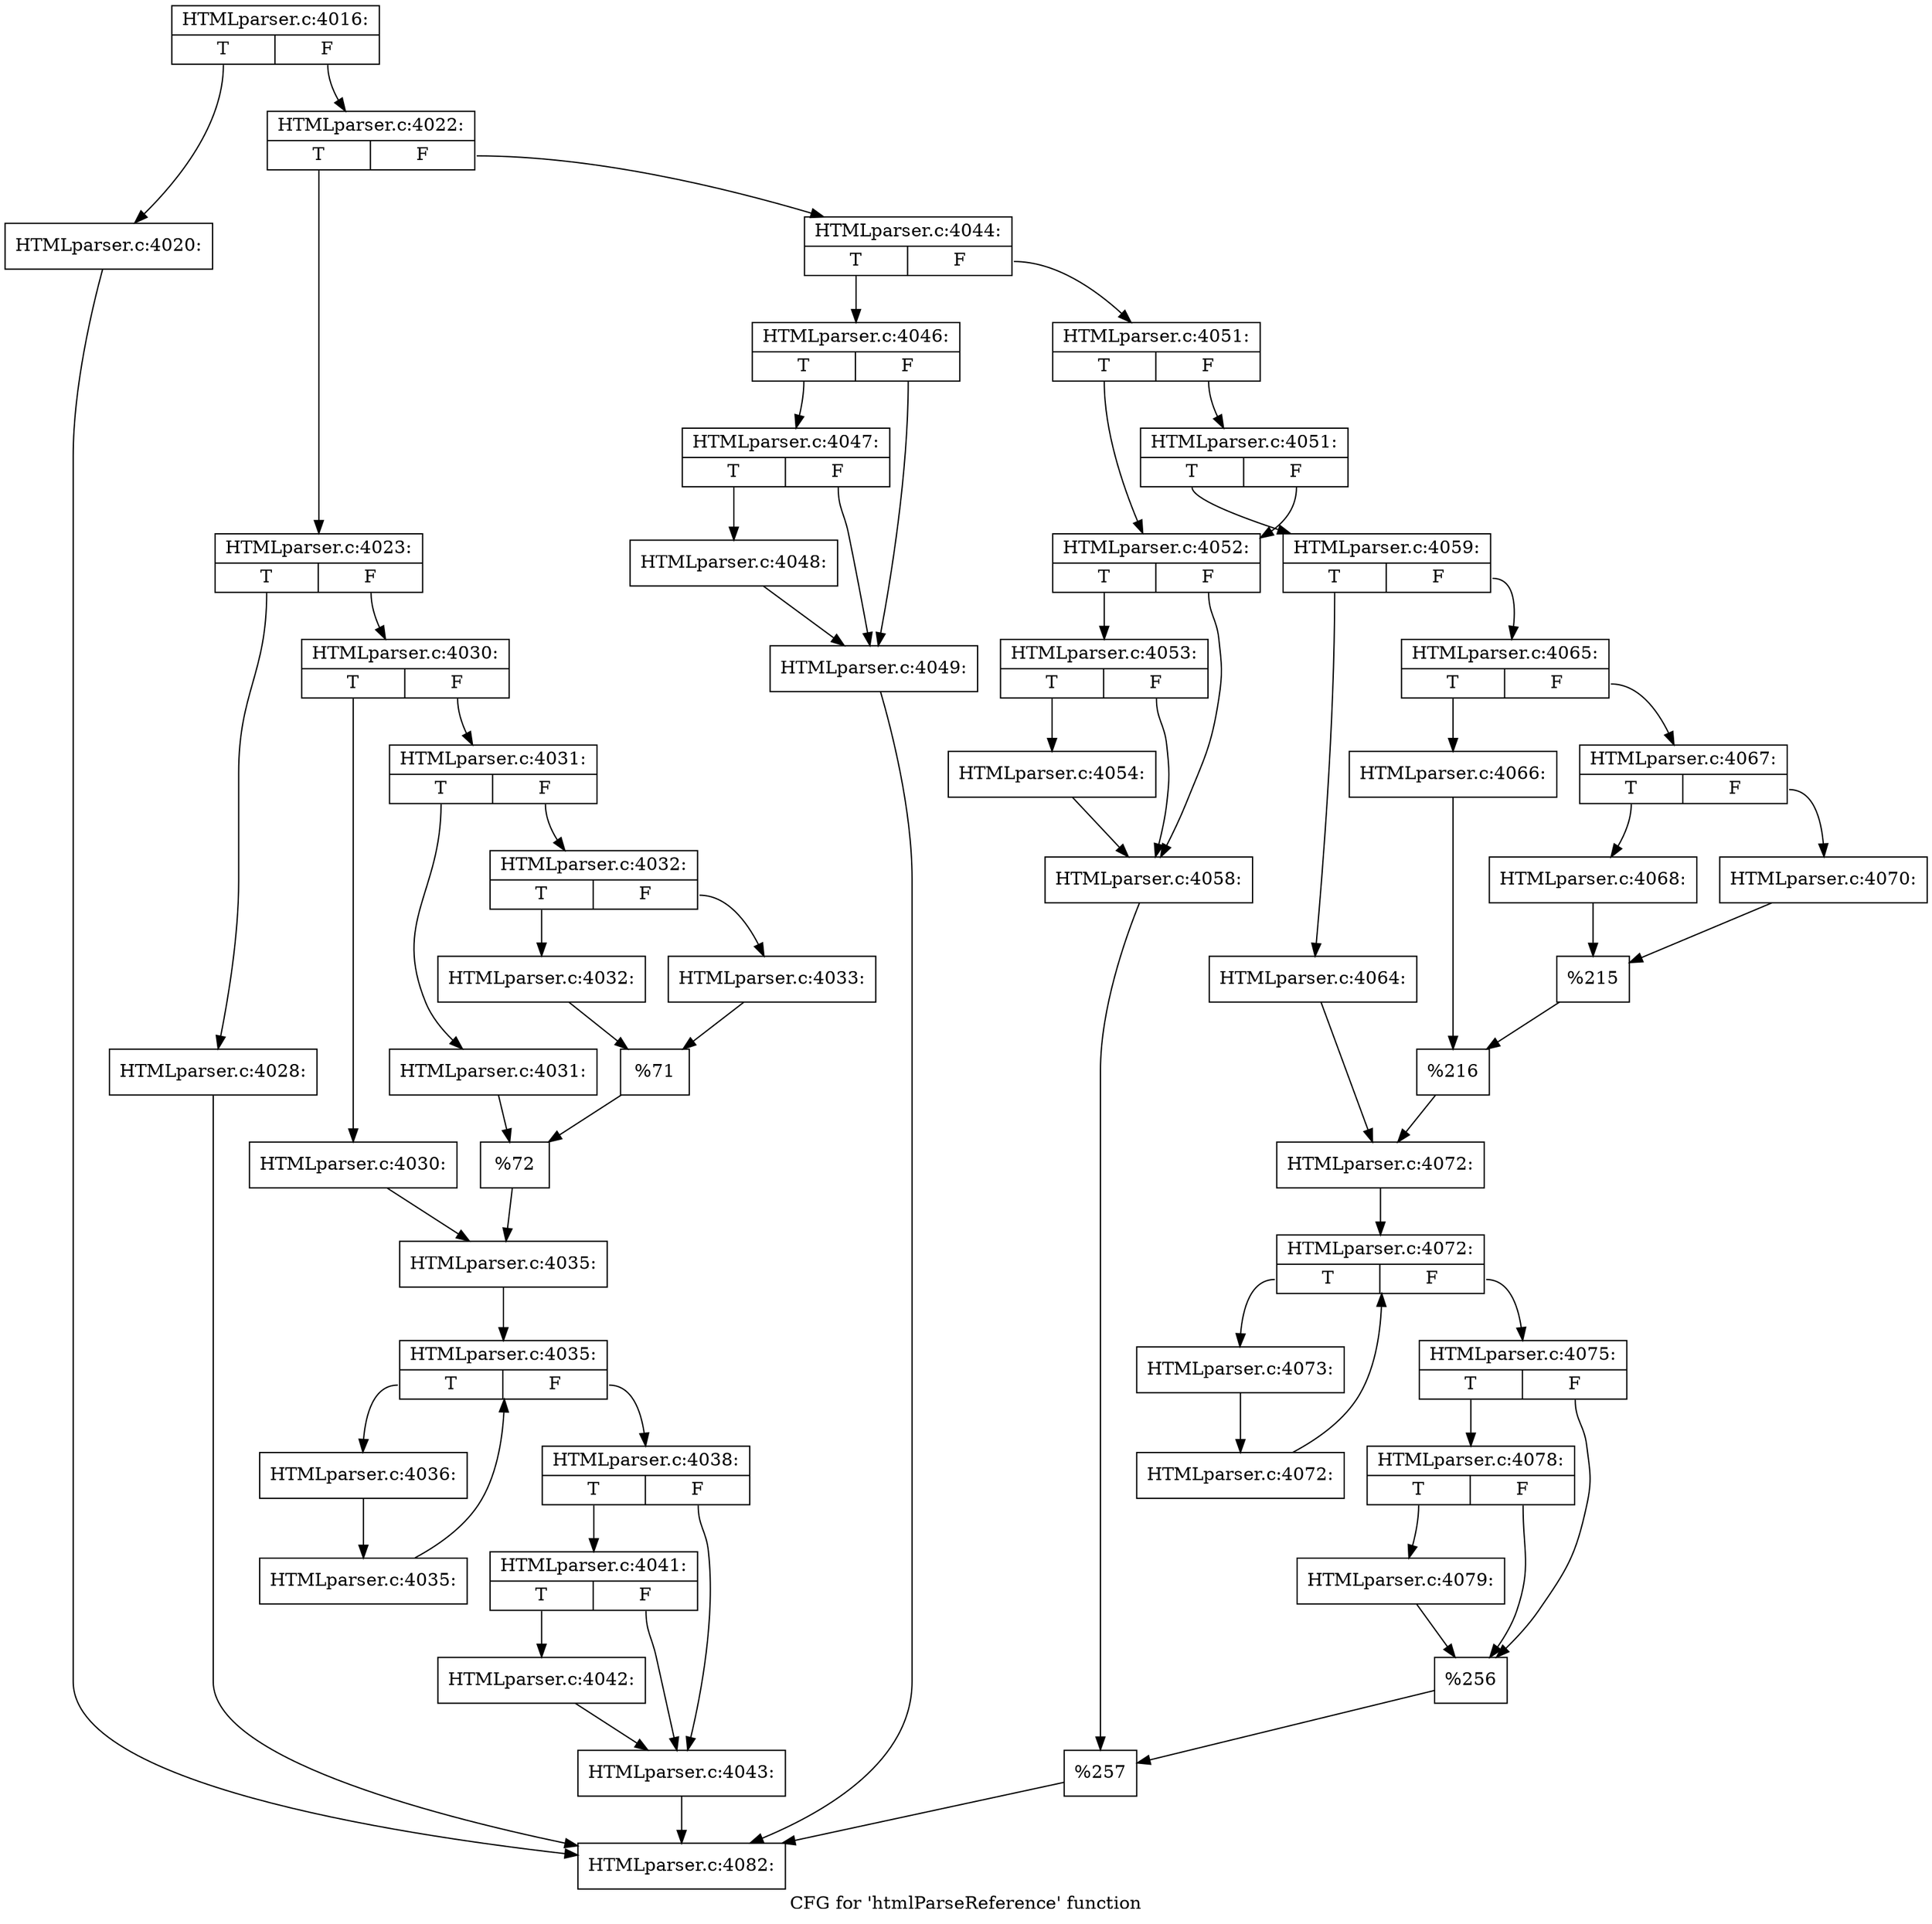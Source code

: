 digraph "CFG for 'htmlParseReference' function" {
	label="CFG for 'htmlParseReference' function";

	Node0x3be0770 [shape=record,label="{HTMLparser.c:4016:|{<s0>T|<s1>F}}"];
	Node0x3be0770:s0 -> Node0x3fd46b0;
	Node0x3be0770:s1 -> Node0x3fd4700;
	Node0x3fd46b0 [shape=record,label="{HTMLparser.c:4020:}"];
	Node0x3fd46b0 -> Node0x3fd4dc0;
	Node0x3fd4700 [shape=record,label="{HTMLparser.c:4022:|{<s0>T|<s1>F}}"];
	Node0x3fd4700:s0 -> Node0x3fd4d70;
	Node0x3fd4700:s1 -> Node0x3fd4e10;
	Node0x3fd4d70 [shape=record,label="{HTMLparser.c:4023:|{<s0>T|<s1>F}}"];
	Node0x3fd4d70:s0 -> Node0x3fd5fe0;
	Node0x3fd4d70:s1 -> Node0x3fd6030;
	Node0x3fd5fe0 [shape=record,label="{HTMLparser.c:4028:}"];
	Node0x3fd5fe0 -> Node0x3fd4dc0;
	Node0x3fd6030 [shape=record,label="{HTMLparser.c:4030:|{<s0>T|<s1>F}}"];
	Node0x3fd6030:s0 -> Node0x3fd63e0;
	Node0x3fd6030:s1 -> Node0x3fd6480;
	Node0x3fd63e0 [shape=record,label="{HTMLparser.c:4030:}"];
	Node0x3fd63e0 -> Node0x3fd6430;
	Node0x3fd6480 [shape=record,label="{HTMLparser.c:4031:|{<s0>T|<s1>F}}"];
	Node0x3fd6480:s0 -> Node0x3fd6e70;
	Node0x3fd6480:s1 -> Node0x3fd6f10;
	Node0x3fd6e70 [shape=record,label="{HTMLparser.c:4031:}"];
	Node0x3fd6e70 -> Node0x3fd6ec0;
	Node0x3fd6f10 [shape=record,label="{HTMLparser.c:4032:|{<s0>T|<s1>F}}"];
	Node0x3fd6f10:s0 -> Node0x3fd7bd0;
	Node0x3fd6f10:s1 -> Node0x3fd7c70;
	Node0x3fd7bd0 [shape=record,label="{HTMLparser.c:4032:}"];
	Node0x3fd7bd0 -> Node0x3fd7c20;
	Node0x3fd7c70 [shape=record,label="{HTMLparser.c:4033:}"];
	Node0x3fd7c70 -> Node0x3fd7c20;
	Node0x3fd7c20 [shape=record,label="{%71}"];
	Node0x3fd7c20 -> Node0x3fd6ec0;
	Node0x3fd6ec0 [shape=record,label="{%72}"];
	Node0x3fd6ec0 -> Node0x3fd6430;
	Node0x3fd6430 [shape=record,label="{HTMLparser.c:4035:}"];
	Node0x3fd6430 -> Node0x3fd9470;
	Node0x3fd9470 [shape=record,label="{HTMLparser.c:4035:|{<s0>T|<s1>F}}"];
	Node0x3fd9470:s0 -> Node0x3fd9750;
	Node0x3fd9470:s1 -> Node0x3fd93e0;
	Node0x3fd9750 [shape=record,label="{HTMLparser.c:4036:}"];
	Node0x3fd9750 -> Node0x3fd96c0;
	Node0x3fd96c0 [shape=record,label="{HTMLparser.c:4035:}"];
	Node0x3fd96c0 -> Node0x3fd9470;
	Node0x3fd93e0 [shape=record,label="{HTMLparser.c:4038:|{<s0>T|<s1>F}}"];
	Node0x3fd93e0:s0 -> Node0x3fda970;
	Node0x3fd93e0:s1 -> Node0x3fda920;
	Node0x3fda970 [shape=record,label="{HTMLparser.c:4041:|{<s0>T|<s1>F}}"];
	Node0x3fda970:s0 -> Node0x3fda8d0;
	Node0x3fda970:s1 -> Node0x3fda920;
	Node0x3fda8d0 [shape=record,label="{HTMLparser.c:4042:}"];
	Node0x3fda8d0 -> Node0x3fda920;
	Node0x3fda920 [shape=record,label="{HTMLparser.c:4043:}"];
	Node0x3fda920 -> Node0x3fd4dc0;
	Node0x3fd4e10 [shape=record,label="{HTMLparser.c:4044:|{<s0>T|<s1>F}}"];
	Node0x3fd4e10:s0 -> Node0x3fdbd80;
	Node0x3fd4e10:s1 -> Node0x3fdbdd0;
	Node0x3fdbd80 [shape=record,label="{HTMLparser.c:4046:|{<s0>T|<s1>F}}"];
	Node0x3fdbd80:s0 -> Node0x3fdc320;
	Node0x3fdbd80:s1 -> Node0x3fdc2d0;
	Node0x3fdc320 [shape=record,label="{HTMLparser.c:4047:|{<s0>T|<s1>F}}"];
	Node0x3fdc320:s0 -> Node0x3fdc280;
	Node0x3fdc320:s1 -> Node0x3fdc2d0;
	Node0x3fdc280 [shape=record,label="{HTMLparser.c:4048:}"];
	Node0x3fdc280 -> Node0x3fdc2d0;
	Node0x3fdc2d0 [shape=record,label="{HTMLparser.c:4049:}"];
	Node0x3fdc2d0 -> Node0x3fd4dc0;
	Node0x3fdbdd0 [shape=record,label="{HTMLparser.c:4051:|{<s0>T|<s1>F}}"];
	Node0x3fdbdd0:s0 -> Node0x3fdd520;
	Node0x3fdbdd0:s1 -> Node0x3fdd610;
	Node0x3fdd610 [shape=record,label="{HTMLparser.c:4051:|{<s0>T|<s1>F}}"];
	Node0x3fdd610:s0 -> Node0x3fdd5c0;
	Node0x3fdd610:s1 -> Node0x3fdd520;
	Node0x3fdd520 [shape=record,label="{HTMLparser.c:4052:|{<s0>T|<s1>F}}"];
	Node0x3fdd520:s0 -> Node0x3fddec0;
	Node0x3fdd520:s1 -> Node0x3fdde70;
	Node0x3fddec0 [shape=record,label="{HTMLparser.c:4053:|{<s0>T|<s1>F}}"];
	Node0x3fddec0:s0 -> Node0x3fdde20;
	Node0x3fddec0:s1 -> Node0x3fdde70;
	Node0x3fdde20 [shape=record,label="{HTMLparser.c:4054:}"];
	Node0x3fdde20 -> Node0x3fdde70;
	Node0x3fdde70 [shape=record,label="{HTMLparser.c:4058:}"];
	Node0x3fdde70 -> Node0x3fdd570;
	Node0x3fdd5c0 [shape=record,label="{HTMLparser.c:4059:|{<s0>T|<s1>F}}"];
	Node0x3fdd5c0:s0 -> Node0x3fe0310;
	Node0x3fdd5c0:s1 -> Node0x3fe03b0;
	Node0x3fe0310 [shape=record,label="{HTMLparser.c:4064:}"];
	Node0x3fe0310 -> Node0x3fe0360;
	Node0x3fe03b0 [shape=record,label="{HTMLparser.c:4065:|{<s0>T|<s1>F}}"];
	Node0x3fe03b0:s0 -> Node0x3fe0da0;
	Node0x3fe03b0:s1 -> Node0x3fe0e40;
	Node0x3fe0da0 [shape=record,label="{HTMLparser.c:4066:}"];
	Node0x3fe0da0 -> Node0x3fe0df0;
	Node0x3fe0e40 [shape=record,label="{HTMLparser.c:4067:|{<s0>T|<s1>F}}"];
	Node0x3fe0e40:s0 -> Node0x3fe1b00;
	Node0x3fe0e40:s1 -> Node0x3fe1ba0;
	Node0x3fe1b00 [shape=record,label="{HTMLparser.c:4068:}"];
	Node0x3fe1b00 -> Node0x3fe1b50;
	Node0x3fe1ba0 [shape=record,label="{HTMLparser.c:4070:}"];
	Node0x3fe1ba0 -> Node0x3fe1b50;
	Node0x3fe1b50 [shape=record,label="{%215}"];
	Node0x3fe1b50 -> Node0x3fe0df0;
	Node0x3fe0df0 [shape=record,label="{%216}"];
	Node0x3fe0df0 -> Node0x3fe0360;
	Node0x3fe0360 [shape=record,label="{HTMLparser.c:4072:}"];
	Node0x3fe0360 -> Node0x3fe33a0;
	Node0x3fe33a0 [shape=record,label="{HTMLparser.c:4072:|{<s0>T|<s1>F}}"];
	Node0x3fe33a0:s0 -> Node0x3fe3680;
	Node0x3fe33a0:s1 -> Node0x3fe3310;
	Node0x3fe3680 [shape=record,label="{HTMLparser.c:4073:}"];
	Node0x3fe3680 -> Node0x3fe35f0;
	Node0x3fe35f0 [shape=record,label="{HTMLparser.c:4072:}"];
	Node0x3fe35f0 -> Node0x3fe33a0;
	Node0x3fe3310 [shape=record,label="{HTMLparser.c:4075:|{<s0>T|<s1>F}}"];
	Node0x3fe3310:s0 -> Node0x3fe48a0;
	Node0x3fe3310:s1 -> Node0x3fe4850;
	Node0x3fe48a0 [shape=record,label="{HTMLparser.c:4078:|{<s0>T|<s1>F}}"];
	Node0x3fe48a0:s0 -> Node0x3fe4800;
	Node0x3fe48a0:s1 -> Node0x3fe4850;
	Node0x3fe4800 [shape=record,label="{HTMLparser.c:4079:}"];
	Node0x3fe4800 -> Node0x3fe4850;
	Node0x3fe4850 [shape=record,label="{%256}"];
	Node0x3fe4850 -> Node0x3fdd570;
	Node0x3fdd570 [shape=record,label="{%257}"];
	Node0x3fdd570 -> Node0x3fd4dc0;
	Node0x3fd4dc0 [shape=record,label="{HTMLparser.c:4082:}"];
}
